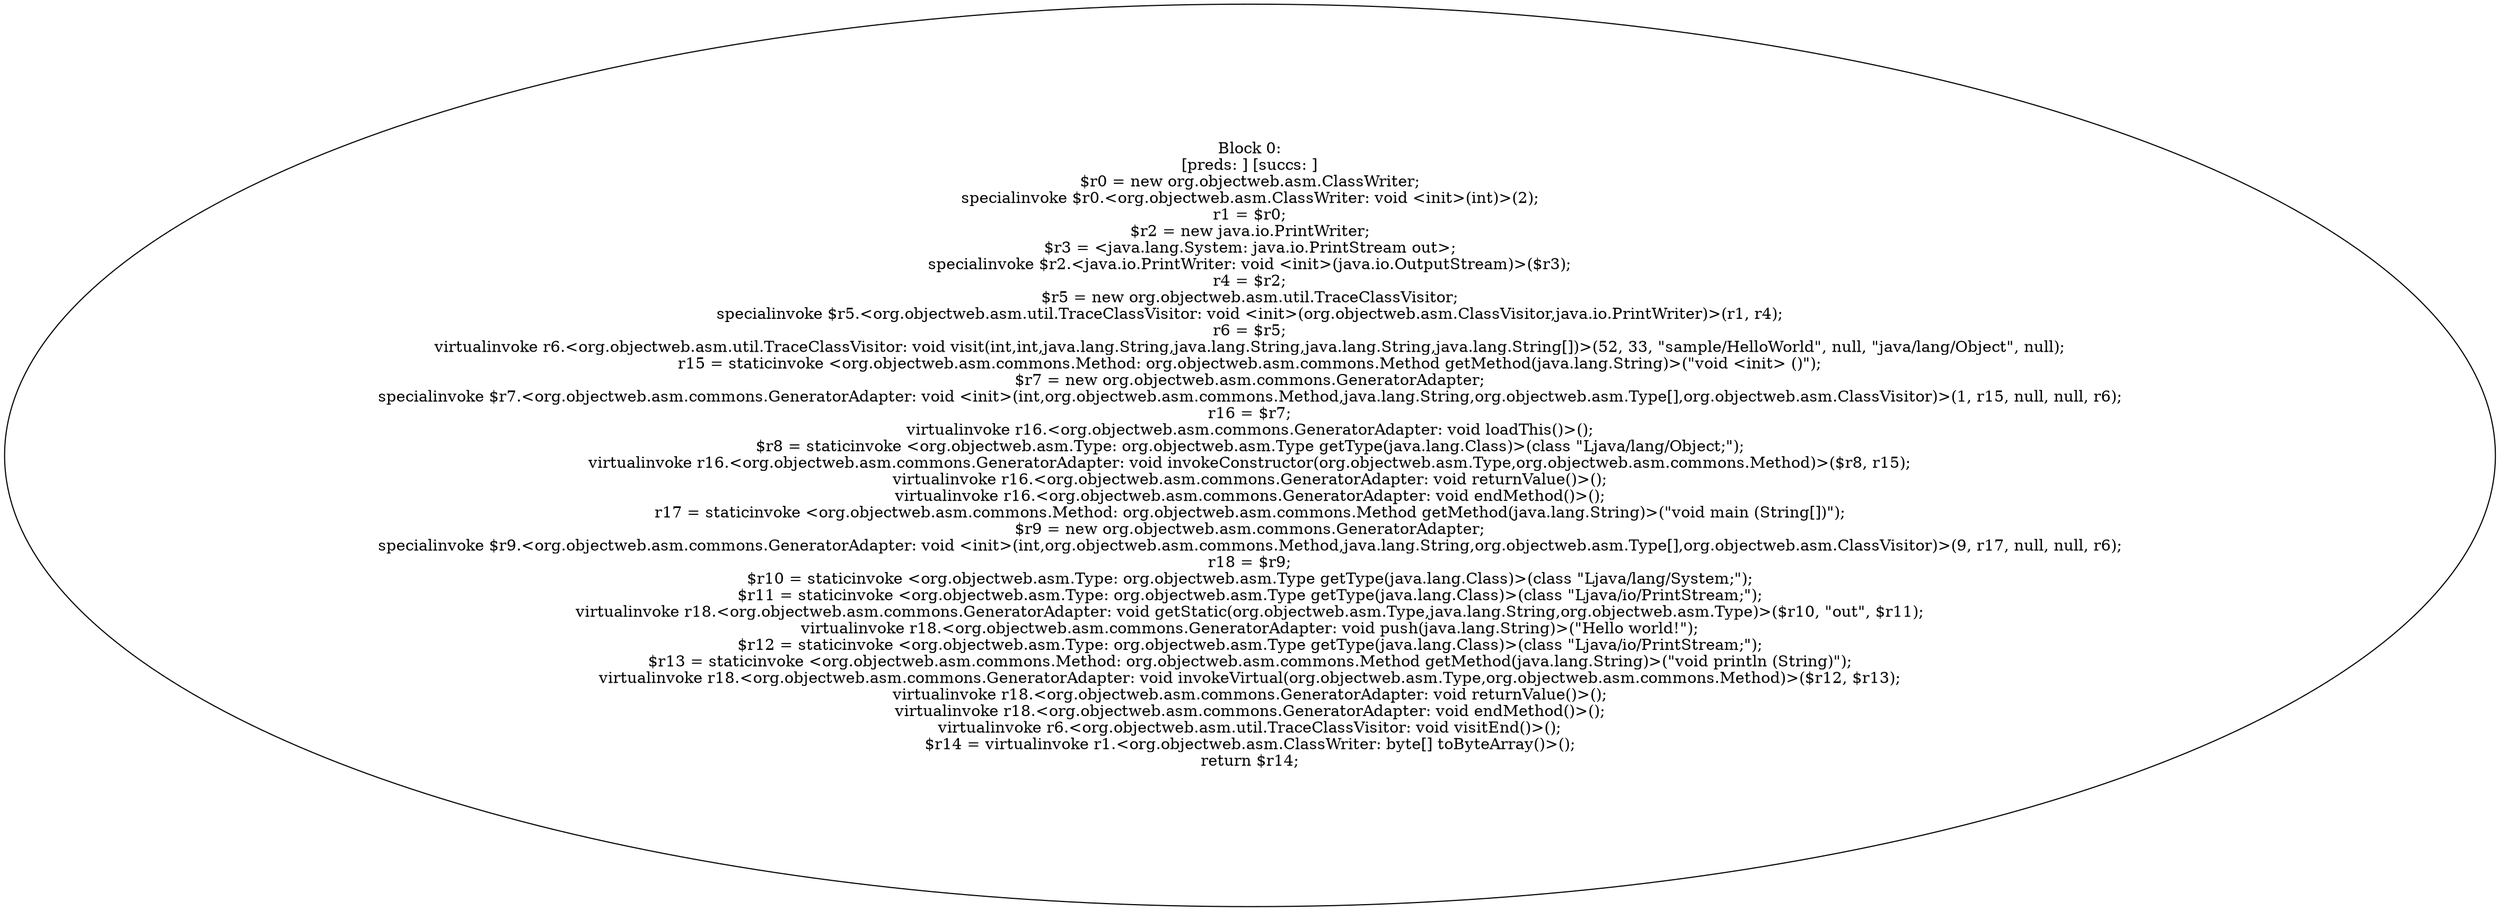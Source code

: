 digraph "unitGraph" {
    "Block 0:
[preds: ] [succs: ]
$r0 = new org.objectweb.asm.ClassWriter;
specialinvoke $r0.<org.objectweb.asm.ClassWriter: void <init>(int)>(2);
r1 = $r0;
$r2 = new java.io.PrintWriter;
$r3 = <java.lang.System: java.io.PrintStream out>;
specialinvoke $r2.<java.io.PrintWriter: void <init>(java.io.OutputStream)>($r3);
r4 = $r2;
$r5 = new org.objectweb.asm.util.TraceClassVisitor;
specialinvoke $r5.<org.objectweb.asm.util.TraceClassVisitor: void <init>(org.objectweb.asm.ClassVisitor,java.io.PrintWriter)>(r1, r4);
r6 = $r5;
virtualinvoke r6.<org.objectweb.asm.util.TraceClassVisitor: void visit(int,int,java.lang.String,java.lang.String,java.lang.String,java.lang.String[])>(52, 33, \"sample/HelloWorld\", null, \"java/lang/Object\", null);
r15 = staticinvoke <org.objectweb.asm.commons.Method: org.objectweb.asm.commons.Method getMethod(java.lang.String)>(\"void <init> ()\");
$r7 = new org.objectweb.asm.commons.GeneratorAdapter;
specialinvoke $r7.<org.objectweb.asm.commons.GeneratorAdapter: void <init>(int,org.objectweb.asm.commons.Method,java.lang.String,org.objectweb.asm.Type[],org.objectweb.asm.ClassVisitor)>(1, r15, null, null, r6);
r16 = $r7;
virtualinvoke r16.<org.objectweb.asm.commons.GeneratorAdapter: void loadThis()>();
$r8 = staticinvoke <org.objectweb.asm.Type: org.objectweb.asm.Type getType(java.lang.Class)>(class \"Ljava/lang/Object;\");
virtualinvoke r16.<org.objectweb.asm.commons.GeneratorAdapter: void invokeConstructor(org.objectweb.asm.Type,org.objectweb.asm.commons.Method)>($r8, r15);
virtualinvoke r16.<org.objectweb.asm.commons.GeneratorAdapter: void returnValue()>();
virtualinvoke r16.<org.objectweb.asm.commons.GeneratorAdapter: void endMethod()>();
r17 = staticinvoke <org.objectweb.asm.commons.Method: org.objectweb.asm.commons.Method getMethod(java.lang.String)>(\"void main (String[])\");
$r9 = new org.objectweb.asm.commons.GeneratorAdapter;
specialinvoke $r9.<org.objectweb.asm.commons.GeneratorAdapter: void <init>(int,org.objectweb.asm.commons.Method,java.lang.String,org.objectweb.asm.Type[],org.objectweb.asm.ClassVisitor)>(9, r17, null, null, r6);
r18 = $r9;
$r10 = staticinvoke <org.objectweb.asm.Type: org.objectweb.asm.Type getType(java.lang.Class)>(class \"Ljava/lang/System;\");
$r11 = staticinvoke <org.objectweb.asm.Type: org.objectweb.asm.Type getType(java.lang.Class)>(class \"Ljava/io/PrintStream;\");
virtualinvoke r18.<org.objectweb.asm.commons.GeneratorAdapter: void getStatic(org.objectweb.asm.Type,java.lang.String,org.objectweb.asm.Type)>($r10, \"out\", $r11);
virtualinvoke r18.<org.objectweb.asm.commons.GeneratorAdapter: void push(java.lang.String)>(\"Hello world!\");
$r12 = staticinvoke <org.objectweb.asm.Type: org.objectweb.asm.Type getType(java.lang.Class)>(class \"Ljava/io/PrintStream;\");
$r13 = staticinvoke <org.objectweb.asm.commons.Method: org.objectweb.asm.commons.Method getMethod(java.lang.String)>(\"void println (String)\");
virtualinvoke r18.<org.objectweb.asm.commons.GeneratorAdapter: void invokeVirtual(org.objectweb.asm.Type,org.objectweb.asm.commons.Method)>($r12, $r13);
virtualinvoke r18.<org.objectweb.asm.commons.GeneratorAdapter: void returnValue()>();
virtualinvoke r18.<org.objectweb.asm.commons.GeneratorAdapter: void endMethod()>();
virtualinvoke r6.<org.objectweb.asm.util.TraceClassVisitor: void visitEnd()>();
$r14 = virtualinvoke r1.<org.objectweb.asm.ClassWriter: byte[] toByteArray()>();
return $r14;
"
}
